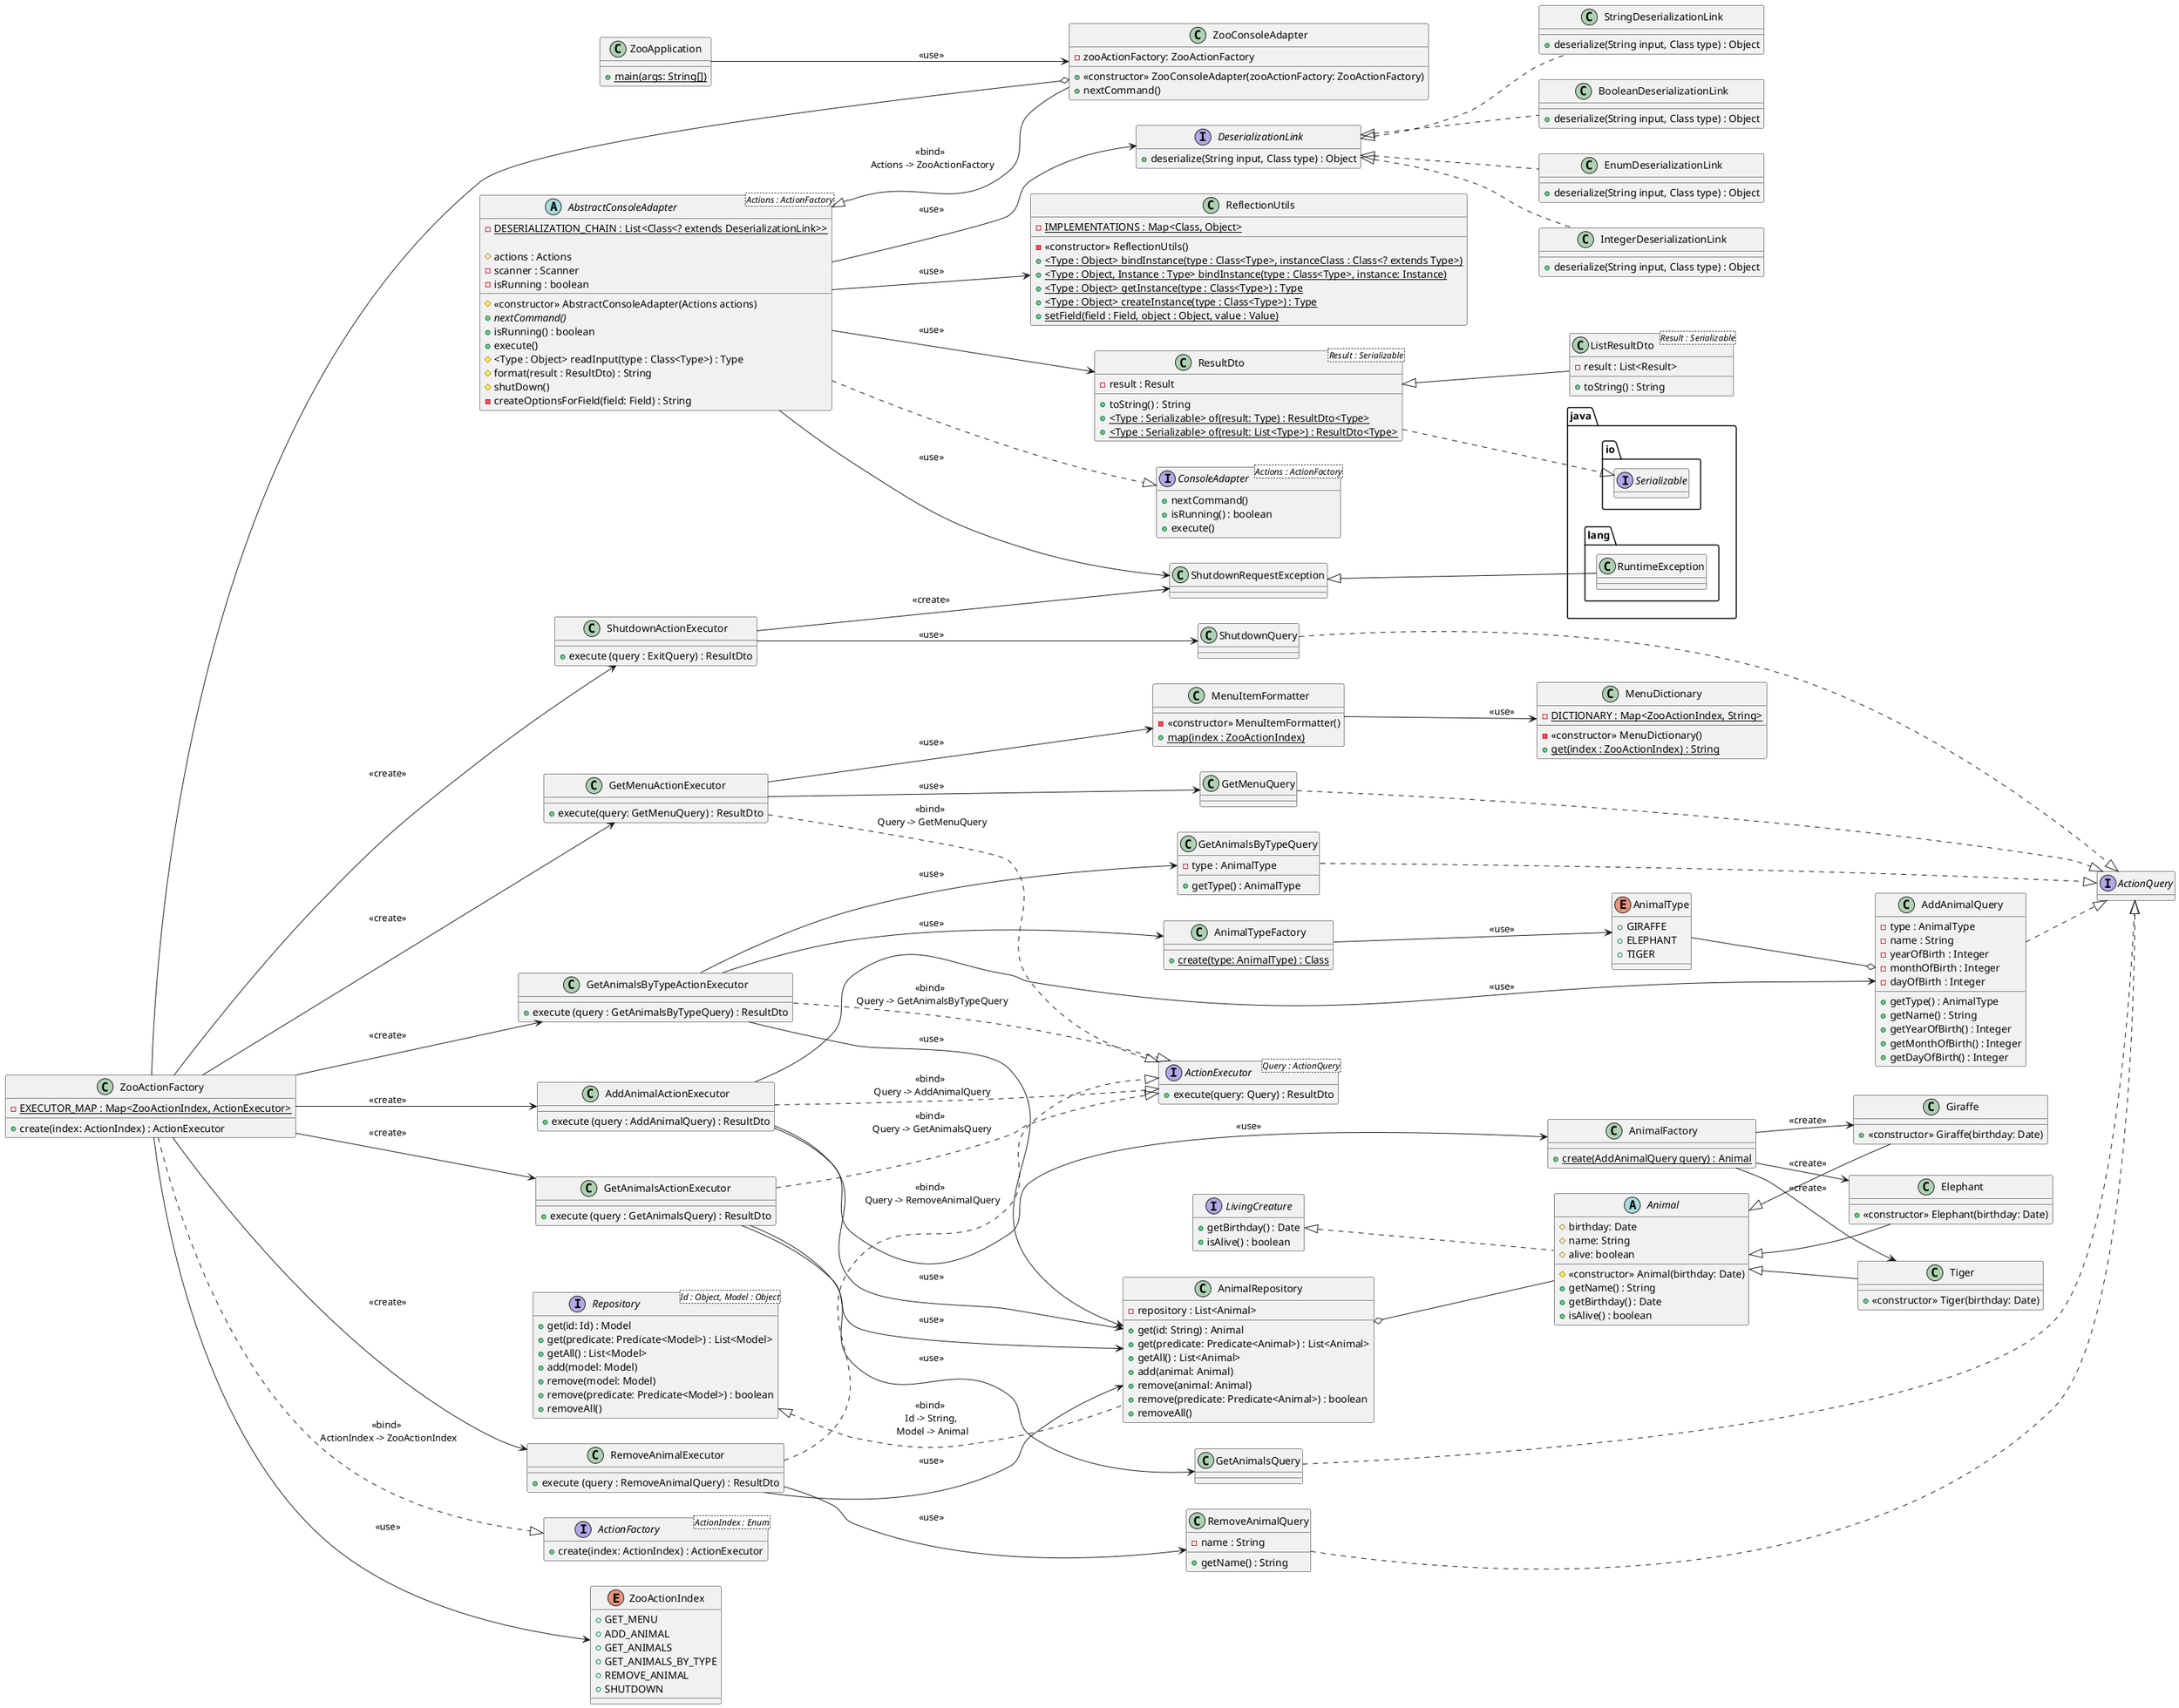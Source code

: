 @startuml
interface java.io.Serializable

class ZooApplication {
    + {static} main(args: String[])
}

class ZooConsoleAdapter {
    -zooActionFactory: ZooActionFactory
    + <<constructor>> ZooConsoleAdapter(zooActionFactory: ZooActionFactory)
    + nextCommand()
}

interface ConsoleAdapter<Actions : ActionFactory> {
    +nextCommand()
    +isRunning() : boolean
    +execute()
}

abstract class AbstractConsoleAdapter<Actions : ActionFactory> {
    - {static} DESERIALIZATION_CHAIN : List<Class<? extends DeserializationLink>>

    #actions : Actions
    -scanner : Scanner
    -isRunning : boolean

    # <<constructor>> AbstractConsoleAdapter(Actions actions)
    +{abstract} nextCommand()
    +isRunning() : boolean
    +execute()
    #<Type : Object> readInput(type : Class<Type>) : Type
    #format(result : ResultDto) : String
    #shutDown()
    -createOptionsForField(field: Field) : String
}

AbstractConsoleAdapter ..|> ConsoleAdapter

class  ReflectionUtils {
    -{static} IMPLEMENTATIONS : Map<Class, Object>
    -<<constructor>> ReflectionUtils()
    +{static} <Type : Object> bindInstance(type : Class<Type>, instanceClass : Class<? extends Type>)
    +{static} <Type : Object, Instance : Type> bindInstance(type : Class<Type>, instance: Instance)
    +{static} <Type : Object> getInstance(type : Class<Type>) : Type
    +{static} <Type : Object> createInstance(type : Class<Type>) : Type
    +{static} setField(field : Field, object : Object, value : Value)
}

class ShutdownRequestException

ShutdownRequestException <|-- java.lang.RuntimeException
AbstractConsoleAdapter --> ShutdownRequestException : <<use>>

ZooApplication --> ZooConsoleAdapter : <<use>>
AbstractConsoleAdapter <|-- ZooConsoleAdapter : <<bind>> \n Actions -> ZooActionFactory

AbstractConsoleAdapter -->  ReflectionUtils : <<use>>

interface DeserializationLink {
    +deserialize(String input, Class type) : Object
}

class StringDeserializationLink {
    +deserialize(String input, Class type) : Object
}

class IntegerDeserializationLink {
    +deserialize(String input, Class type) : Object
}

class BooleanDeserializationLink {
    +deserialize(String input, Class type) : Object
}

class EnumDeserializationLink {
    +deserialize(String input, Class type) : Object
}

DeserializationLink <|.. StringDeserializationLink
DeserializationLink <|.. IntegerDeserializationLink
DeserializationLink <|.. BooleanDeserializationLink
DeserializationLink <|.. EnumDeserializationLink
AbstractConsoleAdapter --> DeserializationLink  : <<use>>

interface ActionFactory<ActionIndex : Enum> {
    +create(index: ActionIndex) : ActionExecutor
}

class ZooActionFactory {
    -{static} EXECUTOR_MAP : Map<ZooActionIndex, ActionExecutor>
    +create(index: ActionIndex) : ActionExecutor
}

ZooActionFactory ..|> ActionFactory : <<bind>> \n ActionIndex -> ZooActionIndex
ZooActionFactory --o ZooConsoleAdapter

enum ZooActionIndex {
    +GET_MENU
    +ADD_ANIMAL
    +GET_ANIMALS
    +GET_ANIMALS_BY_TYPE
    +REMOVE_ANIMAL
    +SHUTDOWN
}

ZooActionFactory --> ZooActionIndex : <<use>>

class ResultDto<Result : Serializable> {
    -result : Result
    +toString() : String
    +{static} <Type : Serializable> of(result: Type) : ResultDto<Type>
    +{static} <Type : Serializable> of(result: List<Type>) : ResultDto<Type>
}

class ListResultDto<Result : Serializable> {
    -result : List<Result>
    +toString() : String
}

ResultDto ..|> java.io.Serializable
ResultDto <|-- ListResultDto

interface ActionExecutor<Query : ActionQuery> {
    +execute(query: Query) : ResultDto
}

interface ActionQuery

class GetMenuQuery

GetMenuQuery ..|> ActionQuery
AbstractConsoleAdapter --> ResultDto : <<use>>

class GetMenuActionExecutor {
    +execute(query: GetMenuQuery) : ResultDto
}

class MenuDictionary {
    - {static} DICTIONARY : Map<ZooActionIndex, String>

    -<<constructor>> MenuDictionary()
    + {static} get(index : ZooActionIndex) : String
}

class MenuItemFormatter {
    -<<constructor>> MenuItemFormatter()
    + {static} map(index : ZooActionIndex)
}

GetMenuActionExecutor --> MenuItemFormatter : <<use>>
MenuItemFormatter --> MenuDictionary : <<use>>

GetMenuActionExecutor --> GetMenuQuery : <<use>>
GetMenuActionExecutor ..|> ActionExecutor : <<bind>> \n Query -> GetMenuQuery
ZooActionFactory --> GetMenuActionExecutor : <<create>>

class  AddAnimalQuery {
    -type : AnimalType
    -name : String
    -yearOfBirth : Integer
    -monthOfBirth : Integer
    -dayOfBirth : Integer

    +getType() : AnimalType
    +getName() : String
    +getYearOfBirth() : Integer
    +getMonthOfBirth() : Integer
    +getDayOfBirth() : Integer
}

AddAnimalQuery ..|> ActionQuery

enum AnimalType {
    +GIRAFFE
    +ELEPHANT
    +TIGER
}

class AnimalTypeFactory {
    +{static} create(type: AnimalType) : Class
}

AnimalType --o  AddAnimalQuery
AnimalTypeFactory --> AnimalType : <<use>>
 GetAnimalsByTypeActionExecutor --> AnimalTypeFactory : <<use>>

class  AddAnimalActionExecutor {
    +execute (query : AddAnimalQuery) : ResultDto
}

 AddAnimalActionExecutor -->  AddAnimalQuery : <<use>>

class  AnimalFactory {
    + {static} create(AddAnimalQuery query) : Animal
}

 AddAnimalActionExecutor -->  AnimalFactory : <<use>>

 AnimalFactory --> Giraffe : <<create>>
 AnimalFactory --> Elephant : <<create>>
 AnimalFactory --> Tiger : <<create>>

ZooActionFactory -->  AddAnimalActionExecutor : <<create>>
AddAnimalActionExecutor ..|> ActionExecutor : <<bind>> \n Query -> AddAnimalQuery
AddAnimalActionExecutor --> AnimalRepository : <<use>>

class  GetAnimalsActionExecutor {
    +execute (query : GetAnimalsQuery) : ResultDto
}

GetAnimalsActionExecutor -->  GetAnimalsQuery : <<use>>

class  GetAnimalsQuery

GetAnimalsQuery ..|> ActionQuery

ZooActionFactory -->  GetAnimalsActionExecutor : <<create>>
GetAnimalsActionExecutor ..|> ActionExecutor : <<bind>> \n Query -> GetAnimalsQuery
GetAnimalsActionExecutor --> AnimalRepository : <<use>>

class  GetAnimalsByTypeActionExecutor {
    +execute (query : GetAnimalsByTypeQuery) : ResultDto
}

GetAnimalsByTypeActionExecutor -->  GetAnimalsByTypeQuery : <<use>>

class  GetAnimalsByTypeQuery {
    -type : AnimalType

    +getType() : AnimalType
}
GetAnimalsByTypeQuery ..|> ActionQuery

ZooActionFactory -->  GetAnimalsByTypeActionExecutor : <<create>>
GetAnimalsByTypeActionExecutor ..|> ActionExecutor : <<bind>> \n Query -> GetAnimalsByTypeQuery
GetAnimalsByTypeActionExecutor --> AnimalRepository : <<use>>

class RemoveAnimalExecutor {
    +execute (query : RemoveAnimalQuery) : ResultDto
}

RemoveAnimalExecutor --> RemoveAnimalQuery : <<use>>

class RemoveAnimalQuery {
    -name : String

    +getName() : String
}
RemoveAnimalQuery ..|> ActionQuery

ZooActionFactory --> RemoveAnimalExecutor : <<create>>
RemoveAnimalExecutor ..|> ActionExecutor : <<bind>> \n Query -> RemoveAnimalQuery
RemoveAnimalExecutor --> AnimalRepository : <<use>>

class ShutdownActionExecutor {
    +execute (query : ExitQuery) : ResultDto
}

ShutdownActionExecutor --> ShutdownQuery : <<use>>
ShutdownActionExecutor --> ShutdownRequestException : <<create>>

class ShutdownQuery

ShutdownQuery ..|> ActionQuery
ZooActionFactory --> ShutdownActionExecutor : <<create>>


interface LivingCreature {
    +getBirthday() : Date
    +isAlive() : boolean
}

abstract class Animal {
    #birthday: Date
    #name: String
    #alive: boolean

    #<<constructor>> Animal(birthday: Date)
    +getName() : String
    +getBirthday() : Date
    +isAlive() : boolean
}

LivingCreature <|.. Animal

class Giraffe {
    +<<constructor>> Giraffe(birthday: Date)
}

class Elephant {
    +<<constructor>> Elephant(birthday: Date)
}

class Tiger {
    +<<constructor>> Tiger(birthday: Date)
}

Animal <|-- Giraffe
Animal <|-- Elephant
Animal <|-- Tiger

interface Repository<Id : Object, Model : Object> {
    +get(id: Id) : Model
    +get(predicate: Predicate<Model>) : List<Model>
    +getAll() : List<Model>
    +add(model: Model)
    +remove(model: Model)
    +remove(predicate: Predicate<Model>) : boolean
    +removeAll()
}

class AnimalRepository {
    -repository : List<Animal>
    +get(id: String) : Animal
    +get(predicate: Predicate<Animal>) : List<Animal>
    +getAll() : List<Animal>
    +add(animal: Animal)
    +remove(animal: Animal)
    +remove(predicate: Predicate<Animal>) : boolean
    +removeAll()
}

Repository <|.. AnimalRepository : <<bind>> \n Id -> String, \n Model -> Animal
AnimalRepository o-- Animal

left to right direction
hide interface fields
@enduml